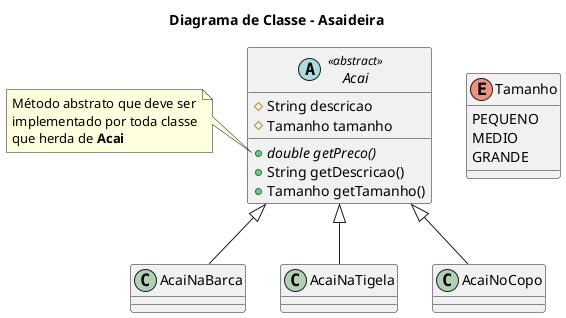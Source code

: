 @startuml "class_diagram_acai"

title "Diagrama de Classe - Asaideira"

enum Tamanho {
    PEQUENO
    MEDIO
    GRANDE
}

abstract class Acai << abstract >>{
    #String descricao
    #Tamanho tamanho
    +{abstract} double getPreco()
    + String getDescricao()
    + Tamanho getTamanho()
}

note left of Acai::"getPreco()"
Método abstrato que deve ser
implementado por toda classe
que herda de <b>Acai</b>
end note

class AcaiNaBarca
class AcaiNaTigela
class AcaiNoCopo

Acai <|-- AcaiNaBarca
Acai <|-- AcaiNaTigela
Acai <|-- AcaiNoCopo

@enduml
